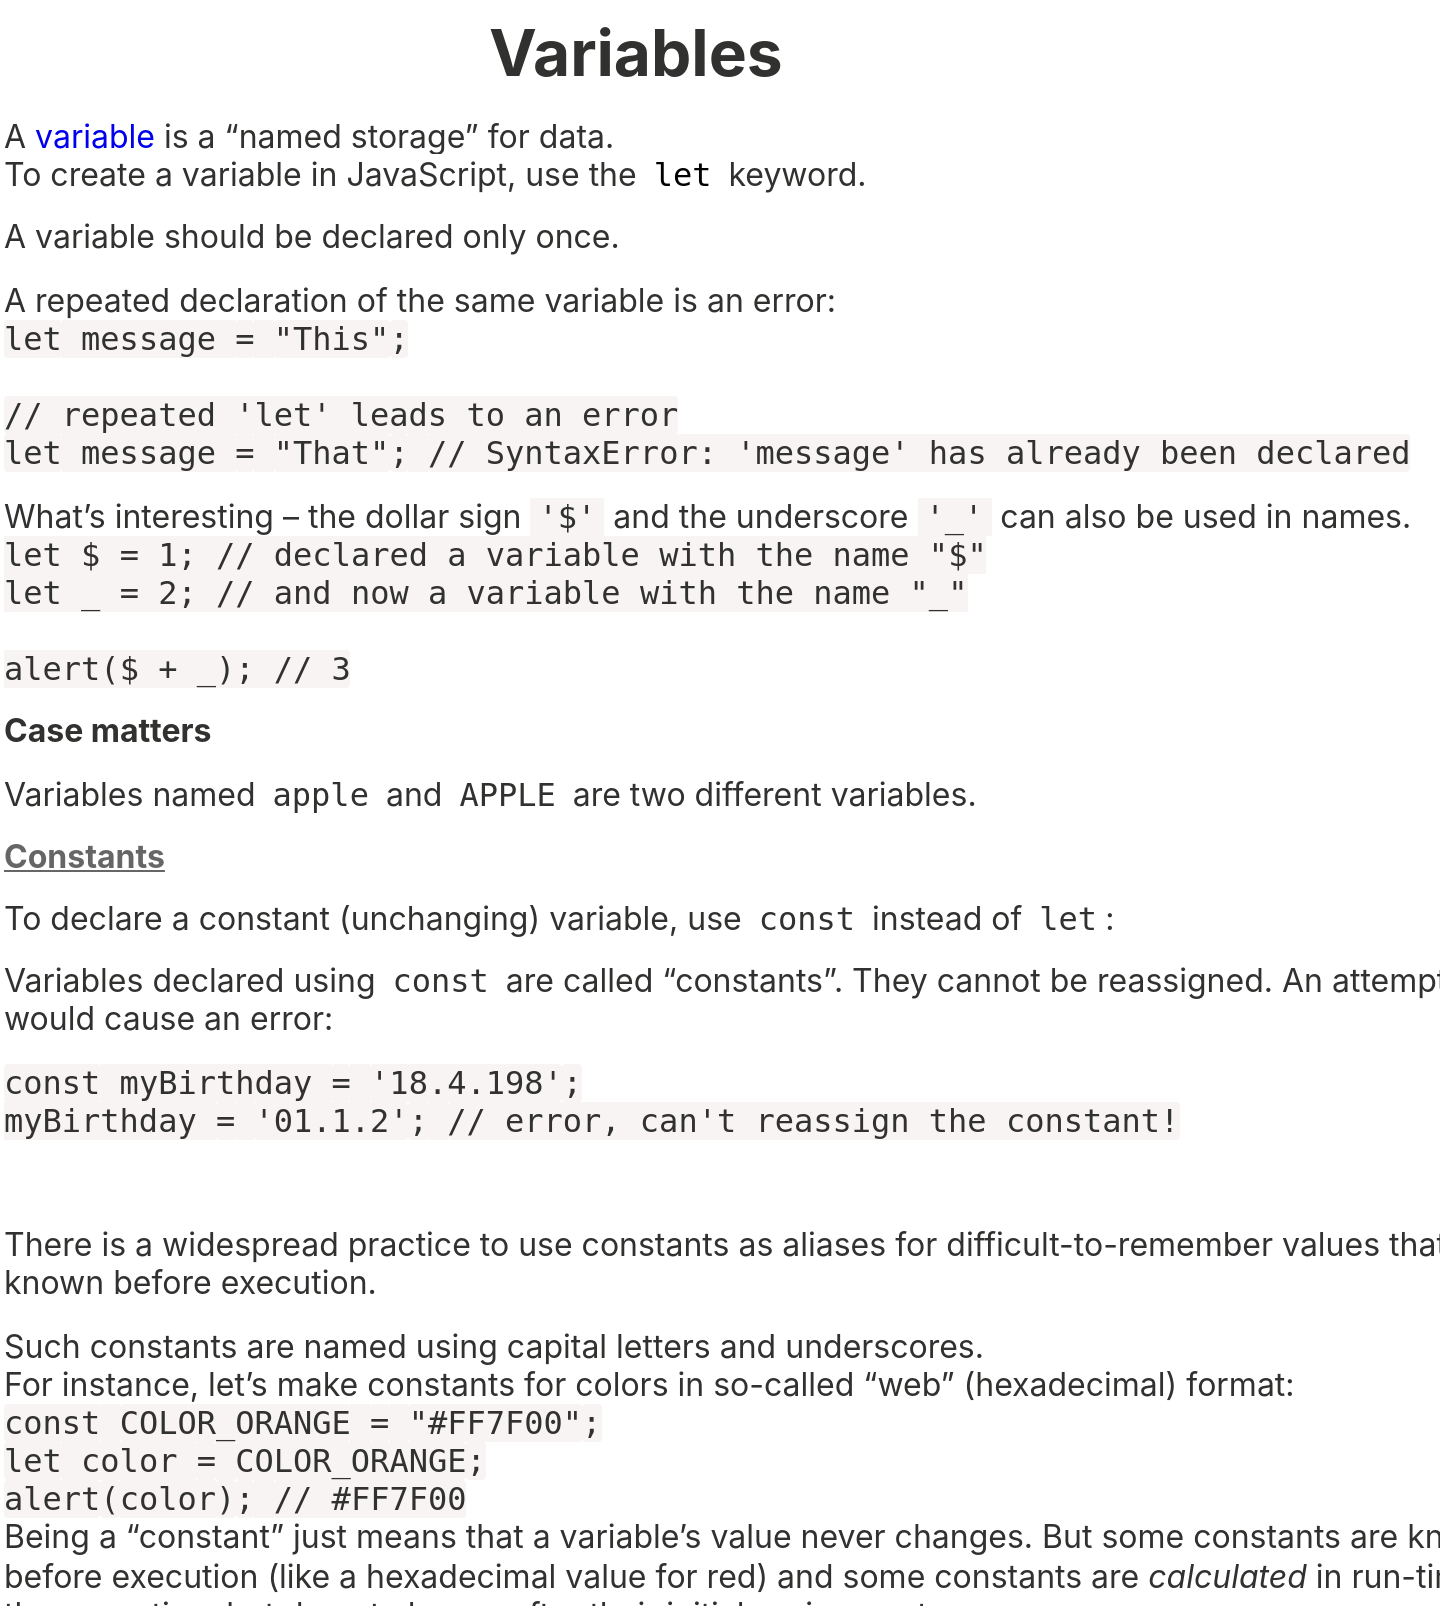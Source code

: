 <mxfile version="24.7.17">
  <diagram name="Page-1" id="Se-zp7QO1YlVWWPvFGLE">
    <mxGraphModel dx="1434" dy="892" grid="1" gridSize="10" guides="1" tooltips="1" connect="1" arrows="1" fold="1" page="1" pageScale="1" pageWidth="827" pageHeight="1169" math="0" shadow="0">
      <root>
        <mxCell id="0" />
        <mxCell id="1" parent="0" />
        <mxCell id="1P4_ycyfB6l-V7KithN3-9" value="&lt;h1 style=&quot;margin: 0px auto 12px; padding: 0px; break-after: avoid; font-variant-numeric: normal; font-variant-east-asian: normal; font-variant-alternates: normal; font-size-adjust: none; font-kerning: auto; font-optical-sizing: auto; font-feature-settings: normal; font-variation-settings: normal; font-variant-position: normal; font-stretch: normal; font-size: 32px; line-height: 40px; font-family: BlinkMacSystemFont, -apple-system, &amp;quot;Segoe UI&amp;quot;, Roboto, Helvetica, Arial, sans-serif; color: rgb(49, 49, 48); background-color: rgb(255, 255, 255);&quot; class=&quot;main__header-title&quot;&gt;&amp;nbsp; &amp;nbsp; &amp;nbsp; &amp;nbsp; &amp;nbsp; &amp;nbsp; &amp;nbsp; &amp;nbsp; &amp;nbsp; &amp;nbsp; &amp;nbsp; &amp;nbsp; &amp;nbsp; &amp;nbsp; &amp;nbsp; &amp;nbsp; Variables&lt;/h1&gt;&lt;p&gt;&lt;span style=&quot;color: rgb(49, 49, 48); font-family: BlinkMacSystemFont, -apple-system, &amp;quot;Segoe UI&amp;quot;, Roboto, Helvetica, Arial, sans-serif; font-size: 16px; background-color: rgb(255, 255, 255);&quot;&gt;A&amp;nbsp;&lt;/span&gt;&lt;a style=&quot;text-decoration-line: none; font-family: BlinkMacSystemFont, -apple-system, &amp;quot;Segoe UI&amp;quot;, Roboto, Helvetica, Arial, sans-serif; font-size: 16px; background-color: rgb(255, 255, 255);&quot; href=&quot;https://en.wikipedia.org/wiki/Variable_(computer_science)&quot;&gt;variable&lt;/a&gt;&lt;span style=&quot;color: rgb(49, 49, 48); font-family: BlinkMacSystemFont, -apple-system, &amp;quot;Segoe UI&amp;quot;, Roboto, Helvetica, Arial, sans-serif; font-size: 16px; background-color: rgb(255, 255, 255);&quot;&gt;&amp;nbsp;is a “named storage” for data.&lt;br&gt;&lt;/span&gt;&lt;span style=&quot;color: rgb(49, 49, 48); font-family: BlinkMacSystemFont, -apple-system, &amp;quot;Segoe UI&amp;quot;, Roboto, Helvetica, Arial, sans-serif; font-size: 16px; background-color: rgb(255, 255, 255);&quot;&gt;To create a variable in JavaScript, use the&amp;nbsp;&lt;/span&gt;&lt;code style=&quot;font-family: Consolas, &amp;quot;Lucida Console&amp;quot;, Menlo, Monaco, monospace; padding: 2px 4px; background: var(--prismBlockBg); border-radius: 2px; color: var(--foregroundAlt); font-size: 16px;&quot;&gt;let&lt;/code&gt;&lt;span style=&quot;color: rgb(49, 49, 48); font-family: BlinkMacSystemFont, -apple-system, &amp;quot;Segoe UI&amp;quot;, Roboto, Helvetica, Arial, sans-serif; font-size: 16px; background-color: rgb(255, 255, 255);&quot;&gt;&amp;nbsp;keyword.&lt;br&gt;&lt;/span&gt;&lt;/p&gt;&lt;p style=&quot;margin: 0px 0px 12px; padding: 0px; color: rgb(49, 49, 48); font-family: BlinkMacSystemFont, -apple-system, &amp;quot;Segoe UI&amp;quot;, Roboto, Helvetica, Arial, sans-serif; font-size: 16px; background-color: rgb(255, 255, 255);&quot;&gt;A variable should be declared only once.&lt;/p&gt;&lt;p style=&quot;margin: 0px 0px 12px; padding: 0px; color: rgb(49, 49, 48); font-family: BlinkMacSystemFont, -apple-system, &amp;quot;Segoe UI&amp;quot;, Roboto, Helvetica, Arial, sans-serif; font-size: 16px; background-color: rgb(255, 255, 255);&quot;&gt;A repeated declaration of the same variable is an error:&lt;br&gt;&lt;code style=&quot;font-family: Consolas, &amp;quot;Lucida Console&amp;quot;, Menlo, Monaco, monospace; padding: 0px; background-image: inherit; background-position: inherit; background-size: inherit; background-repeat: inherit; background-attachment: inherit; background-origin: inherit; background-clip: inherit; background-color: rgb(247, 244, 243); border-radius: 2px; color: var(--prismTokenKeyword); white-space: pre;&quot; class=&quot;token keyword&quot;&gt;let&lt;/code&gt;&lt;span style=&quot;font-family: Consolas, &amp;quot;Lucida Console&amp;quot;, Menlo, Monaco, monospace; white-space: pre; background-color: rgb(247, 244, 243);&quot;&gt; message &lt;/span&gt;&lt;code style=&quot;font-family: Consolas, &amp;quot;Lucida Console&amp;quot;, Menlo, Monaco, monospace; padding: 0px; background-image: inherit; background-position: inherit; background-size: inherit; background-repeat: inherit; background-attachment: inherit; background-origin: inherit; background-clip: inherit; background-color: rgb(247, 244, 243); border-radius: 2px; color: var(--prismTokenOperator); white-space: pre;&quot; class=&quot;token operator&quot;&gt;=&lt;/code&gt;&lt;span style=&quot;font-family: Consolas, &amp;quot;Lucida Console&amp;quot;, Menlo, Monaco, monospace; white-space: pre; background-color: rgb(247, 244, 243);&quot;&gt; &lt;/span&gt;&lt;code style=&quot;font-family: Consolas, &amp;quot;Lucida Console&amp;quot;, Menlo, Monaco, monospace; padding: 0px; background-image: inherit; background-position: inherit; background-size: inherit; background-repeat: inherit; background-attachment: inherit; background-origin: inherit; background-clip: inherit; background-color: rgb(247, 244, 243); border-radius: 2px; color: var(--prismTokenSymbolsAlt); white-space: pre;&quot; class=&quot;token string&quot;&gt;&quot;This&quot;&lt;/code&gt;&lt;code style=&quot;font-family: Consolas, &amp;quot;Lucida Console&amp;quot;, Menlo, Monaco, monospace; padding: 0px; background-image: inherit; background-position: inherit; background-size: inherit; background-repeat: inherit; background-attachment: inherit; background-origin: inherit; background-clip: inherit; background-color: rgb(247, 244, 243); border-radius: 2px; color: var(--prismTokenPunctuation); white-space: pre;&quot; class=&quot;token punctuation&quot;&gt;;&lt;/code&gt;&lt;span style=&quot;font-family: Consolas, &amp;quot;Lucida Console&amp;quot;, Menlo, Monaco, monospace; white-space: pre; background-color: rgb(247, 244, 243);&quot;&gt;&lt;br&gt;&lt;br&gt;&lt;/span&gt;&lt;code style=&quot;font-family: Consolas, &amp;quot;Lucida Console&amp;quot;, Menlo, Monaco, monospace; padding: 0px; background-image: inherit; background-position: inherit; background-size: inherit; background-repeat: inherit; background-attachment: inherit; background-origin: inherit; background-clip: inherit; background-color: rgb(247, 244, 243); border-radius: 2px; color: var(--prismTokenComment); white-space: pre;&quot; class=&quot;token comment&quot;&gt;// repeated &#39;let&#39; leads to an error&lt;/code&gt;&lt;span style=&quot;font-family: Consolas, &amp;quot;Lucida Console&amp;quot;, Menlo, Monaco, monospace; white-space: pre; background-color: rgb(247, 244, 243);&quot;&gt;&lt;br&gt;&lt;/span&gt;&lt;code style=&quot;font-family: Consolas, &amp;quot;Lucida Console&amp;quot;, Menlo, Monaco, monospace; padding: 0px; background-image: inherit; background-position: inherit; background-size: inherit; background-repeat: inherit; background-attachment: inherit; background-origin: inherit; background-clip: inherit; background-color: rgb(247, 244, 243); border-radius: 2px; color: var(--prismTokenKeyword); white-space: pre;&quot; class=&quot;token keyword&quot;&gt;let&lt;/code&gt;&lt;span style=&quot;font-family: Consolas, &amp;quot;Lucida Console&amp;quot;, Menlo, Monaco, monospace; white-space: pre; background-color: rgb(247, 244, 243);&quot;&gt; message &lt;/span&gt;&lt;code style=&quot;font-family: Consolas, &amp;quot;Lucida Console&amp;quot;, Menlo, Monaco, monospace; padding: 0px; background-image: inherit; background-position: inherit; background-size: inherit; background-repeat: inherit; background-attachment: inherit; background-origin: inherit; background-clip: inherit; background-color: rgb(247, 244, 243); border-radius: 2px; color: var(--prismTokenOperator); white-space: pre;&quot; class=&quot;token operator&quot;&gt;=&lt;/code&gt;&lt;span style=&quot;font-family: Consolas, &amp;quot;Lucida Console&amp;quot;, Menlo, Monaco, monospace; white-space: pre; background-color: rgb(247, 244, 243);&quot;&gt; &lt;/span&gt;&lt;code style=&quot;font-family: Consolas, &amp;quot;Lucida Console&amp;quot;, Menlo, Monaco, monospace; padding: 0px; background-image: inherit; background-position: inherit; background-size: inherit; background-repeat: inherit; background-attachment: inherit; background-origin: inherit; background-clip: inherit; background-color: rgb(247, 244, 243); border-radius: 2px; color: var(--prismTokenSymbolsAlt); white-space: pre;&quot; class=&quot;token string&quot;&gt;&quot;That&quot;&lt;/code&gt;&lt;code style=&quot;font-family: Consolas, &amp;quot;Lucida Console&amp;quot;, Menlo, Monaco, monospace; padding: 0px; background-image: inherit; background-position: inherit; background-size: inherit; background-repeat: inherit; background-attachment: inherit; background-origin: inherit; background-clip: inherit; background-color: rgb(247, 244, 243); border-radius: 2px; color: var(--prismTokenPunctuation); white-space: pre;&quot; class=&quot;token punctuation&quot;&gt;;&lt;/code&gt;&lt;span style=&quot;font-family: Consolas, &amp;quot;Lucida Console&amp;quot;, Menlo, Monaco, monospace; white-space: pre; background-color: rgb(247, 244, 243);&quot;&gt; &lt;/span&gt;&lt;code style=&quot;font-family: Consolas, &amp;quot;Lucida Console&amp;quot;, Menlo, Monaco, monospace; padding: 0px; background-image: inherit; background-position: inherit; background-size: inherit; background-repeat: inherit; background-attachment: inherit; background-origin: inherit; background-clip: inherit; background-color: rgb(247, 244, 243); border-radius: 2px; color: var(--prismTokenComment); white-space: pre;&quot; class=&quot;token comment&quot;&gt;// SyntaxError: &#39;message&#39; has already been declared&lt;/code&gt;&lt;br&gt;&lt;/p&gt;&lt;p style=&quot;margin: 0px 0px 12px; padding: 0px; color: rgb(49, 49, 48); font-family: BlinkMacSystemFont, -apple-system, &amp;quot;Segoe UI&amp;quot;, Roboto, Helvetica, Arial, sans-serif; font-size: 16px; background-color: rgb(255, 255, 255);&quot;&gt;&lt;code style=&quot;font-family: Consolas, &amp;quot;Lucida Console&amp;quot;, Menlo, Monaco, monospace; padding: 0px; background-image: inherit; background-position: inherit; background-size: inherit; background-repeat: inherit; background-attachment: inherit; background-origin: inherit; background-clip: inherit; background-color: rgb(247, 244, 243); border-radius: 2px; color: var(--prismTokenComment); white-space: pre;&quot; class=&quot;token comment&quot;&gt;&lt;span style=&quot;font-family: BlinkMacSystemFont, -apple-system, &amp;quot;Segoe UI&amp;quot;, Roboto, Helvetica, Arial, sans-serif; white-space: normal; background-color: rgb(255, 255, 255);&quot;&gt;What’s interesting – the dollar sign&amp;nbsp;&lt;/span&gt;&lt;code style=&quot;font-family: Consolas, &amp;quot;Lucida Console&amp;quot;, Menlo, Monaco, monospace; padding: 2px 4px; background: var(--prismBlockBg); border-radius: 2px; color: var(--foregroundAlt); white-space: normal;&quot;&gt;&#39;$&#39;&lt;/code&gt;&lt;span style=&quot;font-family: BlinkMacSystemFont, -apple-system, &amp;quot;Segoe UI&amp;quot;, Roboto, Helvetica, Arial, sans-serif; white-space: normal; background-color: rgb(255, 255, 255);&quot;&gt;&amp;nbsp;and the underscore&amp;nbsp;&lt;/span&gt;&lt;code style=&quot;font-family: Consolas, &amp;quot;Lucida Console&amp;quot;, Menlo, Monaco, monospace; padding: 2px 4px; background: var(--prismBlockBg); border-radius: 2px; color: var(--foregroundAlt); white-space: normal;&quot;&gt;&#39;_&#39;&lt;/code&gt;&lt;span style=&quot;font-family: BlinkMacSystemFont, -apple-system, &amp;quot;Segoe UI&amp;quot;, Roboto, Helvetica, Arial, sans-serif; white-space: normal; background-color: rgb(255, 255, 255);&quot;&gt;&amp;nbsp;can also be used in names.&lt;br&gt;&lt;/span&gt;&lt;code style=&quot;font-family: Consolas, &amp;quot;Lucida Console&amp;quot;, Menlo, Monaco, monospace; padding: 0px; background-image: inherit; background-position: inherit; background-size: inherit; background-repeat: inherit; background-attachment: inherit; background-origin: inherit; background-clip: inherit; border-radius: 2px; color: var(--prismTokenKeyword);&quot; class=&quot;token keyword&quot;&gt;let&lt;/code&gt; $ &lt;code style=&quot;font-family: Consolas, &amp;quot;Lucida Console&amp;quot;, Menlo, Monaco, monospace; padding: 0px; background-image: inherit; background-position: inherit; background-size: inherit; background-repeat: inherit; background-attachment: inherit; background-origin: inherit; background-clip: inherit; border-radius: 2px; color: var(--prismTokenOperator);&quot; class=&quot;token operator&quot;&gt;=&lt;/code&gt; &lt;code style=&quot;font-family: Consolas, &amp;quot;Lucida Console&amp;quot;, Menlo, Monaco, monospace; padding: 0px; background-image: inherit; background-position: inherit; background-size: inherit; background-repeat: inherit; background-attachment: inherit; background-origin: inherit; background-clip: inherit; border-radius: 2px; color: var(--prismTokenSymbols);&quot; class=&quot;token number&quot;&gt;1&lt;/code&gt;&lt;code style=&quot;font-family: Consolas, &amp;quot;Lucida Console&amp;quot;, Menlo, Monaco, monospace; padding: 0px; background-image: inherit; background-position: inherit; background-size: inherit; background-repeat: inherit; background-attachment: inherit; background-origin: inherit; background-clip: inherit; border-radius: 2px; color: var(--prismTokenPunctuation);&quot; class=&quot;token punctuation&quot;&gt;;&lt;/code&gt; &lt;code style=&quot;font-family: Consolas, &amp;quot;Lucida Console&amp;quot;, Menlo, Monaco, monospace; padding: 0px; background-image: inherit; background-position: inherit; background-size: inherit; background-repeat: inherit; background-attachment: inherit; background-origin: inherit; background-clip: inherit; border-radius: 2px; color: var(--prismTokenComment);&quot; class=&quot;token comment&quot;&gt;// declared a variable with the name &quot;$&quot;&lt;/code&gt;&lt;br&gt;&lt;code style=&quot;font-family: Consolas, &amp;quot;Lucida Console&amp;quot;, Menlo, Monaco, monospace; padding: 0px; background-image: inherit; background-position: inherit; background-size: inherit; background-repeat: inherit; background-attachment: inherit; background-origin: inherit; background-clip: inherit; border-radius: 2px; color: var(--prismTokenKeyword);&quot; class=&quot;token keyword&quot;&gt;let&lt;/code&gt; _ &lt;code style=&quot;font-family: Consolas, &amp;quot;Lucida Console&amp;quot;, Menlo, Monaco, monospace; padding: 0px; background-image: inherit; background-position: inherit; background-size: inherit; background-repeat: inherit; background-attachment: inherit; background-origin: inherit; background-clip: inherit; border-radius: 2px; color: var(--prismTokenOperator);&quot; class=&quot;token operator&quot;&gt;=&lt;/code&gt; &lt;code style=&quot;font-family: Consolas, &amp;quot;Lucida Console&amp;quot;, Menlo, Monaco, monospace; padding: 0px; background-image: inherit; background-position: inherit; background-size: inherit; background-repeat: inherit; background-attachment: inherit; background-origin: inherit; background-clip: inherit; border-radius: 2px; color: var(--prismTokenSymbols);&quot; class=&quot;token number&quot;&gt;2&lt;/code&gt;&lt;code style=&quot;font-family: Consolas, &amp;quot;Lucida Console&amp;quot;, Menlo, Monaco, monospace; padding: 0px; background-image: inherit; background-position: inherit; background-size: inherit; background-repeat: inherit; background-attachment: inherit; background-origin: inherit; background-clip: inherit; border-radius: 2px; color: var(--prismTokenPunctuation);&quot; class=&quot;token punctuation&quot;&gt;;&lt;/code&gt; &lt;code style=&quot;font-family: Consolas, &amp;quot;Lucida Console&amp;quot;, Menlo, Monaco, monospace; padding: 0px; background-image: inherit; background-position: inherit; background-size: inherit; background-repeat: inherit; background-attachment: inherit; background-origin: inherit; background-clip: inherit; border-radius: 2px; color: var(--prismTokenComment);&quot; class=&quot;token comment&quot;&gt;// and now a variable with the name &quot;_&quot;&lt;/code&gt;&lt;br&gt;&lt;br&gt;&lt;code style=&quot;font-family: Consolas, &amp;quot;Lucida Console&amp;quot;, Menlo, Monaco, monospace; padding: 0px; background-image: inherit; background-position: inherit; background-size: inherit; background-repeat: inherit; background-attachment: inherit; background-origin: inherit; background-clip: inherit; border-radius: 2px; color: var(--prismTokenFunctionAndClassname);&quot; class=&quot;token function&quot;&gt;alert&lt;/code&gt;&lt;code style=&quot;font-family: Consolas, &amp;quot;Lucida Console&amp;quot;, Menlo, Monaco, monospace; padding: 0px; background-image: inherit; background-position: inherit; background-size: inherit; background-repeat: inherit; background-attachment: inherit; background-origin: inherit; background-clip: inherit; border-radius: 2px; color: var(--prismTokenPunctuation);&quot; class=&quot;token punctuation&quot;&gt;(&lt;/code&gt;$ &lt;code style=&quot;font-family: Consolas, &amp;quot;Lucida Console&amp;quot;, Menlo, Monaco, monospace; padding: 0px; background-image: inherit; background-position: inherit; background-size: inherit; background-repeat: inherit; background-attachment: inherit; background-origin: inherit; background-clip: inherit; border-radius: 2px; color: var(--prismTokenOperator);&quot; class=&quot;token operator&quot;&gt;+&lt;/code&gt; _&lt;code style=&quot;font-family: Consolas, &amp;quot;Lucida Console&amp;quot;, Menlo, Monaco, monospace; padding: 0px; background-image: inherit; background-position: inherit; background-size: inherit; background-repeat: inherit; background-attachment: inherit; background-origin: inherit; background-clip: inherit; border-radius: 2px; color: var(--prismTokenPunctuation);&quot; class=&quot;token punctuation&quot;&gt;)&lt;/code&gt;&lt;code style=&quot;font-family: Consolas, &amp;quot;Lucida Console&amp;quot;, Menlo, Monaco, monospace; padding: 0px; background-image: inherit; background-position: inherit; background-size: inherit; background-repeat: inherit; background-attachment: inherit; background-origin: inherit; background-clip: inherit; border-radius: 2px; color: var(--prismTokenPunctuation);&quot; class=&quot;token punctuation&quot;&gt;;&lt;/code&gt; &lt;code style=&quot;font-family: Consolas, &amp;quot;Lucida Console&amp;quot;, Menlo, Monaco, monospace; padding: 0px; background-image: inherit; background-position: inherit; background-size: inherit; background-repeat: inherit; background-attachment: inherit; background-origin: inherit; background-clip: inherit; border-radius: 2px; color: var(--prismTokenComment);&quot; class=&quot;token comment&quot;&gt;// 3&lt;/code&gt;&lt;/code&gt;&lt;/p&gt;&lt;p style=&quot;margin: 0px 0px 12px; padding: 0px; color: rgb(49, 49, 48); font-family: BlinkMacSystemFont, -apple-system, &amp;quot;Segoe UI&amp;quot;, Roboto, Helvetica, Arial, sans-serif; font-size: 16px; background-color: rgb(255, 255, 255);&quot;&gt;&lt;span style=&quot;font-weight: 700;&quot;&gt;Case matters&lt;/span&gt;&lt;/p&gt;&lt;p style=&quot;margin: 0px 0px 12px; padding: 0px; color: rgb(49, 49, 48); font-family: BlinkMacSystemFont, -apple-system, &amp;quot;Segoe UI&amp;quot;, Roboto, Helvetica, Arial, sans-serif; font-size: 16px; background-color: rgb(255, 255, 255);&quot;&gt;Variables named&amp;nbsp;&lt;code style=&quot;background: var(--prismBlockBg); color: var(--foregroundAlt); font-family: Consolas, &amp;quot;Lucida Console&amp;quot;, Menlo, Monaco, monospace; padding: 2px 4px; border-radius: 2px;&quot;&gt;apple&lt;/code&gt;&amp;nbsp;and&amp;nbsp;&lt;code style=&quot;background: var(--prismBlockBg); color: var(--foregroundAlt); font-family: Consolas, &amp;quot;Lucida Console&amp;quot;, Menlo, Monaco, monospace; padding: 2px 4px; border-radius: 2px;&quot;&gt;APPLE&lt;/code&gt;&amp;nbsp;are two different variables.&amp;nbsp; &amp;nbsp; &amp;nbsp; &amp;nbsp; &amp;nbsp; &amp;nbsp; &amp;nbsp; &amp;nbsp; &amp;nbsp; &amp;nbsp; &amp;nbsp; &amp;nbsp; &amp;nbsp; &amp;nbsp; &amp;nbsp; &amp;nbsp; &amp;nbsp; &amp;nbsp; &amp;nbsp; &amp;nbsp; &amp;nbsp;&lt;/p&gt;&lt;p style=&quot;margin: 0px 0px 12px; padding: 0px; color: rgb(49, 49, 48); font-family: BlinkMacSystemFont, -apple-system, &amp;quot;Segoe UI&amp;quot;, Roboto, Helvetica, Arial, sans-serif; font-size: 16px; background-color: rgb(255, 255, 255);&quot;&gt;&lt;a style=&quot;font-style: inherit; font-variant: inherit; font-stretch: inherit; font-size: inherit; line-height: inherit; font-family: inherit; font-optical-sizing: inherit; font-size-adjust: inherit; font-kerning: inherit; font-feature-settings: inherit; font-variation-settings: inherit; color: rgb(102, 102, 102); outline: 0px;&quot; href=&quot;https://javascript.info/variables#constants&quot; name=&quot;constants&quot; class=&quot;main__anchor&quot;&gt;&lt;b&gt;Constants&lt;/b&gt;&lt;/a&gt;&lt;/p&gt;&lt;p style=&quot;margin: 0px 0px 12px; padding: 0px; color: rgb(49, 49, 48); font-family: BlinkMacSystemFont, -apple-system, &amp;quot;Segoe UI&amp;quot;, Roboto, Helvetica, Arial, sans-serif; font-size: 16px; background-color: rgb(255, 255, 255);&quot;&gt;To declare a constant (unchanging) variable, use&amp;nbsp;&lt;code style=&quot;background: var(--prismBlockBg); color: var(--foregroundAlt); font-family: Consolas, &amp;quot;Lucida Console&amp;quot;, Menlo, Monaco, monospace; padding: 2px 4px; border-radius: 2px;&quot;&gt;const&lt;/code&gt;&amp;nbsp;instead of&amp;nbsp;&lt;code style=&quot;background: var(--prismBlockBg); color: var(--foregroundAlt); font-family: Consolas, &amp;quot;Lucida Console&amp;quot;, Menlo, Monaco, monospace; padding: 2px 4px; border-radius: 2px;&quot;&gt;let&lt;/code&gt;:&lt;br&gt;&lt;/p&gt;&lt;p style=&quot;margin: 0px 0px 12px; padding: 0px; color: rgb(49, 49, 48); font-family: BlinkMacSystemFont, -apple-system, &amp;quot;Segoe UI&amp;quot;, Roboto, Helvetica, Arial, sans-serif; font-size: 16px; background-color: rgb(255, 255, 255);&quot;&gt;Variables declared using&amp;nbsp;&lt;code style=&quot;font-family: Consolas, &amp;quot;Lucida Console&amp;quot;, Menlo, Monaco, monospace; padding: 2px 4px; background: var(--prismBlockBg); border-radius: 2px; color: var(--foregroundAlt);&quot;&gt;const&lt;/code&gt;&amp;nbsp;are called “constants”. They cannot be reassigned. An attempt to do so would cause an error:&lt;/p&gt;&lt;p style=&quot;margin: 0px 0px 12px; padding: 0px; color: rgb(49, 49, 48); font-family: BlinkMacSystemFont, -apple-system, &amp;quot;Segoe UI&amp;quot;, Roboto, Helvetica, Arial, sans-serif; font-size: 16px; background-color: rgb(255, 255, 255);&quot;&gt;&lt;code style=&quot;font-family: Consolas, &amp;quot;Lucida Console&amp;quot;, Menlo, Monaco, monospace; padding: 0px; background-image: inherit; background-position: inherit; background-size: inherit; background-repeat: inherit; background-attachment: inherit; background-origin: inherit; background-clip: inherit; background-color: rgb(247, 244, 243); border-radius: 2px; color: var(--prismTokenKeyword); white-space: pre;&quot; class=&quot;token keyword&quot;&gt;const&lt;/code&gt;&lt;span style=&quot;font-family: Consolas, &amp;quot;Lucida Console&amp;quot;, Menlo, Monaco, monospace; white-space: pre; background-color: rgb(247, 244, 243);&quot;&gt; myBirthday &lt;/span&gt;&lt;code style=&quot;font-family: Consolas, &amp;quot;Lucida Console&amp;quot;, Menlo, Monaco, monospace; padding: 0px; background-image: inherit; background-position: inherit; background-size: inherit; background-repeat: inherit; background-attachment: inherit; background-origin: inherit; background-clip: inherit; background-color: rgb(247, 244, 243); border-radius: 2px; color: var(--prismTokenOperator); white-space: pre;&quot; class=&quot;token operator&quot;&gt;=&lt;/code&gt;&lt;span style=&quot;font-family: Consolas, &amp;quot;Lucida Console&amp;quot;, Menlo, Monaco, monospace; white-space: pre; background-color: rgb(247, 244, 243);&quot;&gt; &lt;/span&gt;&lt;code style=&quot;font-family: Consolas, &amp;quot;Lucida Console&amp;quot;, Menlo, Monaco, monospace; padding: 0px; background-image: inherit; background-position: inherit; background-size: inherit; background-repeat: inherit; background-attachment: inherit; background-origin: inherit; background-clip: inherit; background-color: rgb(247, 244, 243); border-radius: 2px; color: var(--prismTokenSymbolsAlt); white-space: pre;&quot; class=&quot;token string&quot;&gt;&#39;18.4.198&#39;&lt;/code&gt;&lt;code style=&quot;font-family: Consolas, &amp;quot;Lucida Console&amp;quot;, Menlo, Monaco, monospace; padding: 0px; background-image: inherit; background-position: inherit; background-size: inherit; background-repeat: inherit; background-attachment: inherit; background-origin: inherit; background-clip: inherit; background-color: rgb(247, 244, 243); border-radius: 2px; color: var(--prismTokenPunctuation); white-space: pre;&quot; class=&quot;token punctuation&quot;&gt;;&lt;br/&gt;&lt;/code&gt;&lt;span style=&quot;font-family: Consolas, &amp;quot;Lucida Console&amp;quot;, Menlo, Monaco, monospace; white-space: pre; background-color: rgb(247, 244, 243);&quot;&gt;myBirthday &lt;/span&gt;&lt;code style=&quot;font-family: Consolas, &amp;quot;Lucida Console&amp;quot;, Menlo, Monaco, monospace; padding: 0px; background-image: inherit; background-position: inherit; background-size: inherit; background-repeat: inherit; background-attachment: inherit; background-origin: inherit; background-clip: inherit; background-color: rgb(247, 244, 243); border-radius: 2px; color: var(--prismTokenOperator); white-space: pre;&quot; class=&quot;token operator&quot;&gt;=&lt;/code&gt;&lt;span style=&quot;font-family: Consolas, &amp;quot;Lucida Console&amp;quot;, Menlo, Monaco, monospace; white-space: pre; background-color: rgb(247, 244, 243);&quot;&gt; &lt;/span&gt;&lt;code style=&quot;font-family: Consolas, &amp;quot;Lucida Console&amp;quot;, Menlo, Monaco, monospace; padding: 0px; background-image: inherit; background-position: inherit; background-size: inherit; background-repeat: inherit; background-attachment: inherit; background-origin: inherit; background-clip: inherit; background-color: rgb(247, 244, 243); border-radius: 2px; color: var(--prismTokenSymbolsAlt); white-space: pre;&quot; class=&quot;token string&quot;&gt;&#39;01.1.2&#39;&lt;/code&gt;&lt;code style=&quot;font-family: Consolas, &amp;quot;Lucida Console&amp;quot;, Menlo, Monaco, monospace; padding: 0px; background-image: inherit; background-position: inherit; background-size: inherit; background-repeat: inherit; background-attachment: inherit; background-origin: inherit; background-clip: inherit; background-color: rgb(247, 244, 243); border-radius: 2px; color: var(--prismTokenPunctuation); white-space: pre;&quot; class=&quot;token punctuation&quot;&gt;;&lt;/code&gt;&lt;span style=&quot;font-family: Consolas, &amp;quot;Lucida Console&amp;quot;, Menlo, Monaco, monospace; white-space: pre; background-color: rgb(247, 244, 243);&quot;&gt; &lt;/span&gt;&lt;code style=&quot;font-family: Consolas, &amp;quot;Lucida Console&amp;quot;, Menlo, Monaco, monospace; padding: 0px; background-image: inherit; background-position: inherit; background-size: inherit; background-repeat: inherit; background-attachment: inherit; background-origin: inherit; background-clip: inherit; background-color: rgb(247, 244, 243); border-radius: 2px; color: var(--prismTokenComment); white-space: pre;&quot; class=&quot;token comment&quot;&gt;// error, can&#39;t reassign the constant!&lt;/code&gt;&lt;br&gt;&lt;/p&gt;&lt;p style=&quot;margin: 0px 0px 12px; padding: 0px; color: rgb(49, 49, 48); font-family: BlinkMacSystemFont, -apple-system, &amp;quot;Segoe UI&amp;quot;, Roboto, Helvetica, Arial, sans-serif; font-size: 16px; background-color: rgb(255, 255, 255);&quot;&gt;&lt;code style=&quot;font-family: Consolas, &amp;quot;Lucida Console&amp;quot;, Menlo, Monaco, monospace; padding: 0px; background-image: inherit; background-position: inherit; background-size: inherit; background-repeat: inherit; background-attachment: inherit; background-origin: inherit; background-clip: inherit; background-color: rgb(247, 244, 243); border-radius: 2px; color: var(--prismTokenComment); white-space: pre;&quot; class=&quot;token comment&quot;&gt;&lt;br&gt;&lt;/code&gt;&lt;/p&gt;&lt;p style=&quot;margin: 0px 0px 12px; padding: 0px; break-before: avoid; color: rgb(49, 49, 48); font-family: BlinkMacSystemFont, -apple-system, &amp;quot;Segoe UI&amp;quot;, Roboto, Helvetica, Arial, sans-serif; font-size: 16px; background-color: rgb(255, 255, 255);&quot;&gt;There is a widespread practice to use constants as aliases for difficult-to-remember values that are known before execution.&lt;/p&gt;&lt;p style=&quot;margin: 0px 0px 12px; padding: 0px; color: rgb(49, 49, 48); font-family: BlinkMacSystemFont, -apple-system, &amp;quot;Segoe UI&amp;quot;, Roboto, Helvetica, Arial, sans-serif; font-size: 16px; background-color: rgb(255, 255, 255);&quot;&gt;&lt;code style=&quot;font-family: Consolas, &amp;quot;Lucida Console&amp;quot;, Menlo, Monaco, monospace; padding: 0px; background-image: inherit; background-position: inherit; background-size: inherit; background-repeat: inherit; background-attachment: inherit; background-origin: inherit; background-clip: inherit; background-color: rgb(247, 244, 243); border-radius: 2px; color: var(--prismTokenComment); white-space: pre;&quot; class=&quot;token comment&quot;&gt;&lt;/code&gt;&lt;/p&gt;&lt;p style=&quot;margin: 0px 0px 12px; padding: 0px; color: rgb(49, 49, 48); font-family: BlinkMacSystemFont, -apple-system, &amp;quot;Segoe UI&amp;quot;, Roboto, Helvetica, Arial, sans-serif; font-size: 16px; background-color: rgb(255, 255, 255);&quot;&gt;Such constants are named using capital letters and underscores.&lt;br&gt;For instance, let’s make constants for colors in so-called “web” (hexadecimal) format:&lt;br&gt;&lt;code style=&quot;font-family: Consolas, &amp;quot;Lucida Console&amp;quot;, Menlo, Monaco, monospace; padding: 0px; background-image: inherit; background-position: inherit; background-size: inherit; background-repeat: inherit; background-attachment: inherit; background-origin: inherit; background-clip: inherit; background-color: rgb(247, 244, 243); border-radius: 2px; color: var(--prismTokenKeyword); white-space: pre;&quot; class=&quot;token keyword&quot;&gt;const&lt;/code&gt;&lt;span style=&quot;font-family: Consolas, &amp;quot;Lucida Console&amp;quot;, Menlo, Monaco, monospace; white-space: pre; background-color: rgb(247, 244, 243);&quot;&gt; &lt;/span&gt;&lt;code style=&quot;font-family: Consolas, &amp;quot;Lucida Console&amp;quot;, Menlo, Monaco, monospace; padding: 0px; background-image: inherit; background-position: inherit; background-size: inherit; background-repeat: inherit; background-attachment: inherit; background-origin: inherit; background-clip: inherit; background-color: rgb(247, 244, 243); border-radius: 2px; white-space: pre;&quot; class=&quot;token constant&quot;&gt;COLOR_ORANGE&lt;/code&gt;&lt;span style=&quot;font-family: Consolas, &amp;quot;Lucida Console&amp;quot;, Menlo, Monaco, monospace; white-space: pre; background-color: rgb(247, 244, 243);&quot;&gt; &lt;/span&gt;&lt;code style=&quot;font-family: Consolas, &amp;quot;Lucida Console&amp;quot;, Menlo, Monaco, monospace; padding: 0px; background-image: inherit; background-position: inherit; background-size: inherit; background-repeat: inherit; background-attachment: inherit; background-origin: inherit; background-clip: inherit; background-color: rgb(247, 244, 243); border-radius: 2px; color: var(--prismTokenOperator); white-space: pre;&quot; class=&quot;token operator&quot;&gt;=&lt;/code&gt;&lt;span style=&quot;font-family: Consolas, &amp;quot;Lucida Console&amp;quot;, Menlo, Monaco, monospace; white-space: pre; background-color: rgb(247, 244, 243);&quot;&gt; &lt;/span&gt;&lt;code style=&quot;font-family: Consolas, &amp;quot;Lucida Console&amp;quot;, Menlo, Monaco, monospace; padding: 0px; background-image: inherit; background-position: inherit; background-size: inherit; background-repeat: inherit; background-attachment: inherit; background-origin: inherit; background-clip: inherit; background-color: rgb(247, 244, 243); border-radius: 2px; color: var(--prismTokenSymbolsAlt); white-space: pre;&quot; class=&quot;token string&quot;&gt;&quot;#FF7F00&quot;&lt;/code&gt;&lt;code style=&quot;font-family: Consolas, &amp;quot;Lucida Console&amp;quot;, Menlo, Monaco, monospace; padding: 0px; background-image: inherit; background-position: inherit; background-size: inherit; background-repeat: inherit; background-attachment: inherit; background-origin: inherit; background-clip: inherit; background-color: rgb(247, 244, 243); border-radius: 2px; color: var(--prismTokenPunctuation); white-space: pre;&quot; class=&quot;token punctuation&quot;&gt;;&lt;br/&gt;&lt;/code&gt;&lt;code style=&quot;font-family: Consolas, &amp;quot;Lucida Console&amp;quot;, Menlo, Monaco, monospace; padding: 0px; background-image: inherit; background-position: inherit; background-size: inherit; background-repeat: inherit; background-attachment: inherit; background-origin: inherit; background-clip: inherit; background-color: rgb(247, 244, 243); border-radius: 2px; color: var(--prismTokenKeyword); white-space: pre;&quot; class=&quot;token keyword&quot;&gt;let&lt;/code&gt;&lt;span style=&quot;font-family: Consolas, &amp;quot;Lucida Console&amp;quot;, Menlo, Monaco, monospace; white-space: pre; background-color: rgb(247, 244, 243);&quot;&gt; color &lt;/span&gt;&lt;code style=&quot;font-family: Consolas, &amp;quot;Lucida Console&amp;quot;, Menlo, Monaco, monospace; padding: 0px; background-image: inherit; background-position: inherit; background-size: inherit; background-repeat: inherit; background-attachment: inherit; background-origin: inherit; background-clip: inherit; background-color: rgb(247, 244, 243); border-radius: 2px; color: var(--prismTokenOperator); white-space: pre;&quot; class=&quot;token operator&quot;&gt;=&lt;/code&gt;&lt;span style=&quot;font-family: Consolas, &amp;quot;Lucida Console&amp;quot;, Menlo, Monaco, monospace; white-space: pre; background-color: rgb(247, 244, 243);&quot;&gt; &lt;/span&gt;&lt;code style=&quot;font-family: Consolas, &amp;quot;Lucida Console&amp;quot;, Menlo, Monaco, monospace; padding: 0px; background-image: inherit; background-position: inherit; background-size: inherit; background-repeat: inherit; background-attachment: inherit; background-origin: inherit; background-clip: inherit; background-color: rgb(247, 244, 243); border-radius: 2px; white-space: pre;&quot; class=&quot;token constant&quot;&gt;COLOR_ORANGE&lt;/code&gt;&lt;code style=&quot;font-family: Consolas, &amp;quot;Lucida Console&amp;quot;, Menlo, Monaco, monospace; padding: 0px; background-image: inherit; background-position: inherit; background-size: inherit; background-repeat: inherit; background-attachment: inherit; background-origin: inherit; background-clip: inherit; background-color: rgb(247, 244, 243); border-radius: 2px; color: var(--prismTokenPunctuation); white-space: pre;&quot; class=&quot;token punctuation&quot;&gt;;&lt;/code&gt;&lt;span style=&quot;font-family: Consolas, &amp;quot;Lucida Console&amp;quot;, Menlo, Monaco, monospace; white-space: pre; background-color: rgb(247, 244, 243);&quot;&gt;&lt;br/&gt;&lt;/span&gt;&lt;code style=&quot;font-family: Consolas, &amp;quot;Lucida Console&amp;quot;, Menlo, Monaco, monospace; padding: 0px; background-image: inherit; background-position: inherit; background-size: inherit; background-repeat: inherit; background-attachment: inherit; background-origin: inherit; background-clip: inherit; background-color: rgb(247, 244, 243); border-radius: 2px; color: var(--prismTokenFunctionAndClassname); white-space: pre;&quot; class=&quot;token function&quot;&gt;alert&lt;/code&gt;&lt;code style=&quot;font-family: Consolas, &amp;quot;Lucida Console&amp;quot;, Menlo, Monaco, monospace; padding: 0px; background-image: inherit; background-position: inherit; background-size: inherit; background-repeat: inherit; background-attachment: inherit; background-origin: inherit; background-clip: inherit; background-color: rgb(247, 244, 243); border-radius: 2px; color: var(--prismTokenPunctuation); white-space: pre;&quot; class=&quot;token punctuation&quot;&gt;(&lt;/code&gt;&lt;span style=&quot;font-family: Consolas, &amp;quot;Lucida Console&amp;quot;, Menlo, Monaco, monospace; white-space: pre; background-color: rgb(247, 244, 243);&quot;&gt;color&lt;/span&gt;&lt;code style=&quot;font-family: Consolas, &amp;quot;Lucida Console&amp;quot;, Menlo, Monaco, monospace; padding: 0px; background-image: inherit; background-position: inherit; background-size: inherit; background-repeat: inherit; background-attachment: inherit; background-origin: inherit; background-clip: inherit; background-color: rgb(247, 244, 243); border-radius: 2px; color: var(--prismTokenPunctuation); white-space: pre;&quot; class=&quot;token punctuation&quot;&gt;)&lt;/code&gt;&lt;code style=&quot;font-family: Consolas, &amp;quot;Lucida Console&amp;quot;, Menlo, Monaco, monospace; padding: 0px; background-image: inherit; background-position: inherit; background-size: inherit; background-repeat: inherit; background-attachment: inherit; background-origin: inherit; background-clip: inherit; background-color: rgb(247, 244, 243); border-radius: 2px; color: var(--prismTokenPunctuation); white-space: pre;&quot; class=&quot;token punctuation&quot;&gt;;&lt;/code&gt;&lt;span style=&quot;font-family: Consolas, &amp;quot;Lucida Console&amp;quot;, Menlo, Monaco, monospace; white-space: pre; background-color: rgb(247, 244, 243);&quot;&gt; &lt;/span&gt;&lt;code style=&quot;font-family: Consolas, &amp;quot;Lucida Console&amp;quot;, Menlo, Monaco, monospace; padding: 0px; background-image: inherit; background-position: inherit; background-size: inherit; background-repeat: inherit; background-attachment: inherit; background-origin: inherit; background-clip: inherit; background-color: rgb(247, 244, 243); border-radius: 2px; color: var(--prismTokenComment); white-space: pre;&quot; class=&quot;token comment&quot;&gt;// #FF7F00&lt;br/&gt;&lt;/code&gt;Being a “constant” just means that a variable’s value never changes. But some constants are known before execution (like a hexadecimal value for red) and some constants are&amp;nbsp;&lt;em&gt;calculated&lt;/em&gt;&amp;nbsp;in run-time, during the execution, but do not change after their initial assignment.&lt;br&gt;&lt;code style=&quot;font-family: Consolas, &amp;quot;Lucida Console&amp;quot;, Menlo, Monaco, monospace; padding: 0px; background-image: inherit; background-position: inherit; background-size: inherit; background-repeat: inherit; background-attachment: inherit; background-origin: inherit; background-clip: inherit; background-color: rgb(247, 244, 243); border-radius: 2px; color: var(--prismTokenKeyword); white-space: pre;&quot; class=&quot;token keyword&quot;&gt;const&lt;/code&gt;&lt;span style=&quot;font-family: Consolas, &amp;quot;Lucida Console&amp;quot;, Menlo, Monaco, monospace; white-space: pre; background-color: rgb(247, 244, 243);&quot;&gt; pageLoadTime &lt;/span&gt;&lt;code style=&quot;font-family: Consolas, &amp;quot;Lucida Console&amp;quot;, Menlo, Monaco, monospace; padding: 0px; background-image: inherit; background-position: inherit; background-size: inherit; background-repeat: inherit; background-attachment: inherit; background-origin: inherit; background-clip: inherit; background-color: rgb(247, 244, 243); border-radius: 2px; color: var(--prismTokenOperator); white-space: pre;&quot; class=&quot;token operator&quot;&gt;=&lt;/code&gt;&lt;span style=&quot;font-family: Consolas, &amp;quot;Lucida Console&amp;quot;, Menlo, Monaco, monospace; white-space: pre; background-color: rgb(247, 244, 243);&quot;&gt; &lt;/span&gt;&lt;code style=&quot;font-family: Consolas, &amp;quot;Lucida Console&amp;quot;, Menlo, Monaco, monospace; padding: 0px; background-image: inherit; background-position: inherit; background-size: inherit; background-repeat: inherit; background-attachment: inherit; background-origin: inherit; background-clip: inherit; background-color: rgb(247, 244, 243); border-radius: 2px; color: var(--prismTokenComment); white-space: pre;&quot; class=&quot;token comment&quot;&gt;/* time taken by a webpage to load */&lt;/code&gt;&lt;code style=&quot;font-family: Consolas, &amp;quot;Lucida Console&amp;quot;, Menlo, Monaco, monospace; padding: 0px; background-image: inherit; background-position: inherit; background-size: inherit; background-repeat: inherit; background-attachment: inherit; background-origin: inherit; background-clip: inherit; background-color: rgb(247, 244, 243); border-radius: 2px; color: var(--prismTokenPunctuation); white-space: pre;&quot; class=&quot;token punctuation&quot;&gt;;&lt;br/&gt;&lt;/code&gt;&lt;/p&gt;&lt;p style=&quot;margin: 0px 0px 12px; padding: 0px; color: rgb(49, 49, 48); font-family: BlinkMacSystemFont, -apple-system, &amp;quot;Segoe UI&amp;quot;, Roboto, Helvetica, Arial, sans-serif; font-size: 16px; background-color: rgb(255, 255, 255);&quot;&gt;The value of&amp;nbsp;&lt;code style=&quot;font-family: Consolas, &amp;quot;Lucida Console&amp;quot;, Menlo, Monaco, monospace; padding: 2px 4px; background: var(--prismBlockBg); border-radius: 2px; color: var(--foregroundAlt);&quot;&gt;pageLoadTime&lt;/code&gt;&amp;nbsp;is not known before the page load, so it’s named normally. But it’s still a constant because it doesn’t change after the assignment.&lt;/p&gt;&lt;p style=&quot;margin: 0px 0px 12px; padding: 0px; color: rgb(49, 49, 48); font-family: BlinkMacSystemFont, -apple-system, &amp;quot;Segoe UI&amp;quot;, Roboto, Helvetica, Arial, sans-serif; font-size: 16px; background-color: rgb(255, 255, 255);&quot;&gt;In other words, capital-named constants are only used as aliases for “hard-coded” values.&lt;br&gt;&lt;br&gt;&lt;br&gt;&lt;/p&gt;&lt;div style=&quot;margin: 22px 0px; color: rgb(49, 49, 48); font-family: BlinkMacSystemFont, -apple-system, &amp;quot;Segoe UI&amp;quot;, Roboto, Helvetica, Arial, sans-serif; font-size: 16px; background-color: rgb(255, 255, 255);&quot; data-prism-highlighted=&quot;1&quot; class=&quot;code-example&quot; data-trusted=&quot;1&quot; id=&quot;013ibs2hha&quot;&gt;&lt;div style=&quot;width: 800px; height: 98px; position: relative; margin: 1.5em 0px 0px; overflow: auto;&quot; class=&quot;codebox code-example__codebox&quot;&gt;&lt;div style=&quot;position: absolute; top: 0px; right: 0px; z-index: 9; opacity: 0.8; display: table-row;&quot; class=&quot;toolbar codebox__toolbar&quot;&gt;&lt;div style=&quot;display: table-cell; padding-left: 1px;&quot; class=&quot;toolbar__tool&quot;&gt;&lt;a style=&quot;text-decoration-line: none; padding: 0px; background: var(--foregroundSubtle); display: inline-block; vertical-align: bottom; width: 30px; height: 30px; text-align: center; line-height: 30px;&quot; class=&quot;toolbar__button toolbar__button_run&quot; data-action=&quot;run&quot; title=&quot;run&quot; href=&quot;https://javascript.info/variables#&quot;&gt;&lt;/a&gt;&lt;/div&gt;&lt;div style=&quot;display: table-cell; padding-left: 1px;&quot; class=&quot;toolbar__tool&quot;&gt;&lt;a style=&quot;text-decoration-line: none; padding: 0px; background: var(--foregroundSubtle); display: inline-block; vertical-align: bottom; width: 30px; height: 30px; text-align: center; line-height: 30px;&quot; class=&quot;toolbar__button toolbar__button_edit&quot; data-action=&quot;edit&quot; target=&quot;_blank&quot; title=&quot;open in sandbox&quot; href=&quot;https://javascript.info/variables#&quot;&gt;&lt;/a&gt;&lt;/div&gt;&lt;/div&gt;&lt;/div&gt;&lt;/div&gt;&lt;div style=&quot;margin: 12px 24px 24px; color: rgb(49, 49, 48); font-family: BlinkMacSystemFont, -apple-system, &amp;quot;Segoe UI&amp;quot;, Roboto, Helvetica, Arial, sans-serif; font-size: 16px; background-color: rgb(255, 255, 255);&quot; class=&quot;important__content&quot;&gt;&lt;p style=&quot;margin: 0px 0px 12px; padding: 0px; break-before: avoid;&quot;&gt;&lt;br&gt;&lt;/p&gt;&lt;/div&gt;" style="text;html=1;whiteSpace=wrap;overflow=hidden;rounded=0;" vertex="1" parent="1">
          <mxGeometry x="40" y="41" width="720" height="800" as="geometry" />
        </mxCell>
      </root>
    </mxGraphModel>
  </diagram>
</mxfile>
